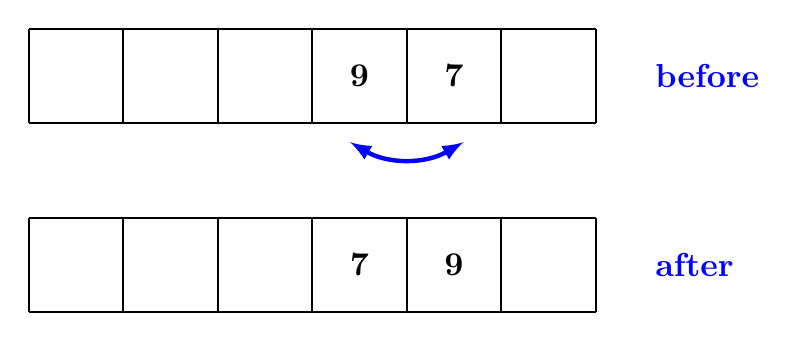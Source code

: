 \begin{tikzpicture}[thick,scale=1.2, every node/.style={scale=1.2}]



\draw (0,0) grid ++(6,1);

\node at (0.5,0.5) {\bf };
\node at (1.5,0.5) {\bf };
\node at (2.5,0.5) {\bf };
\node at (3.5,0.5) {\bf 9};
\node at (4.5,0.5) {\bf 7};
\node at (5.5,0.5) {\bf };

\node[blue,right] at (6.5,0.5) {\bf before};

\draw[<->,>=latex,blue,ultra thick] (3.4,-0.2) to[bend right] ++(1.2,0);

\begin{scope}[yshift=-2cm]
\draw (0,0) grid ++(6,1);

\node at (0.5,0.5) {\bf };
\node at (1.5,0.5) {\bf };
\node at (2.5,0.5) {\bf };
\node at (3.5,0.5) {\bf 7};
\node at (4.5,0.5) {\bf 9};
\node at (5.5,0.5) {\bf };

\node[blue,right] at (6.5,0.5) {\bf after};

\end{scope}



\end{tikzpicture}